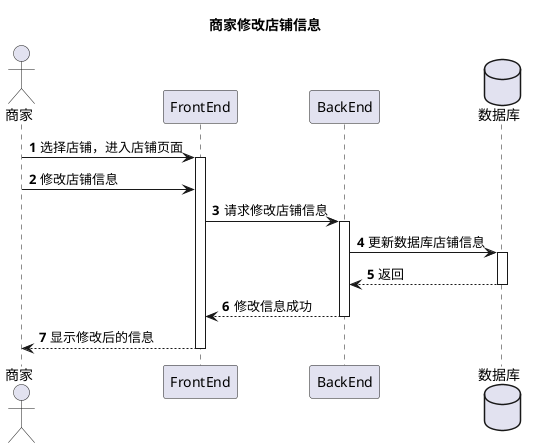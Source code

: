 @startuml
'https://plantuml.com/sequence-diagram

autonumber
title 商家修改店铺信息

actor 商家
participant FrontEnd
participant BackEnd
database 数据库

商家 -> FrontEnd ++:选择店铺，进入店铺页面
商家 -> FrontEnd :修改店铺信息
FrontEnd -> BackEnd ++:请求修改店铺信息
BackEnd -> 数据库 ++:更新数据库店铺信息
数据库 --> BackEnd --:返回
BackEnd -->FrontEnd --:修改信息成功
FrontEnd --> 商家 --:显示修改后的信息

@enduml